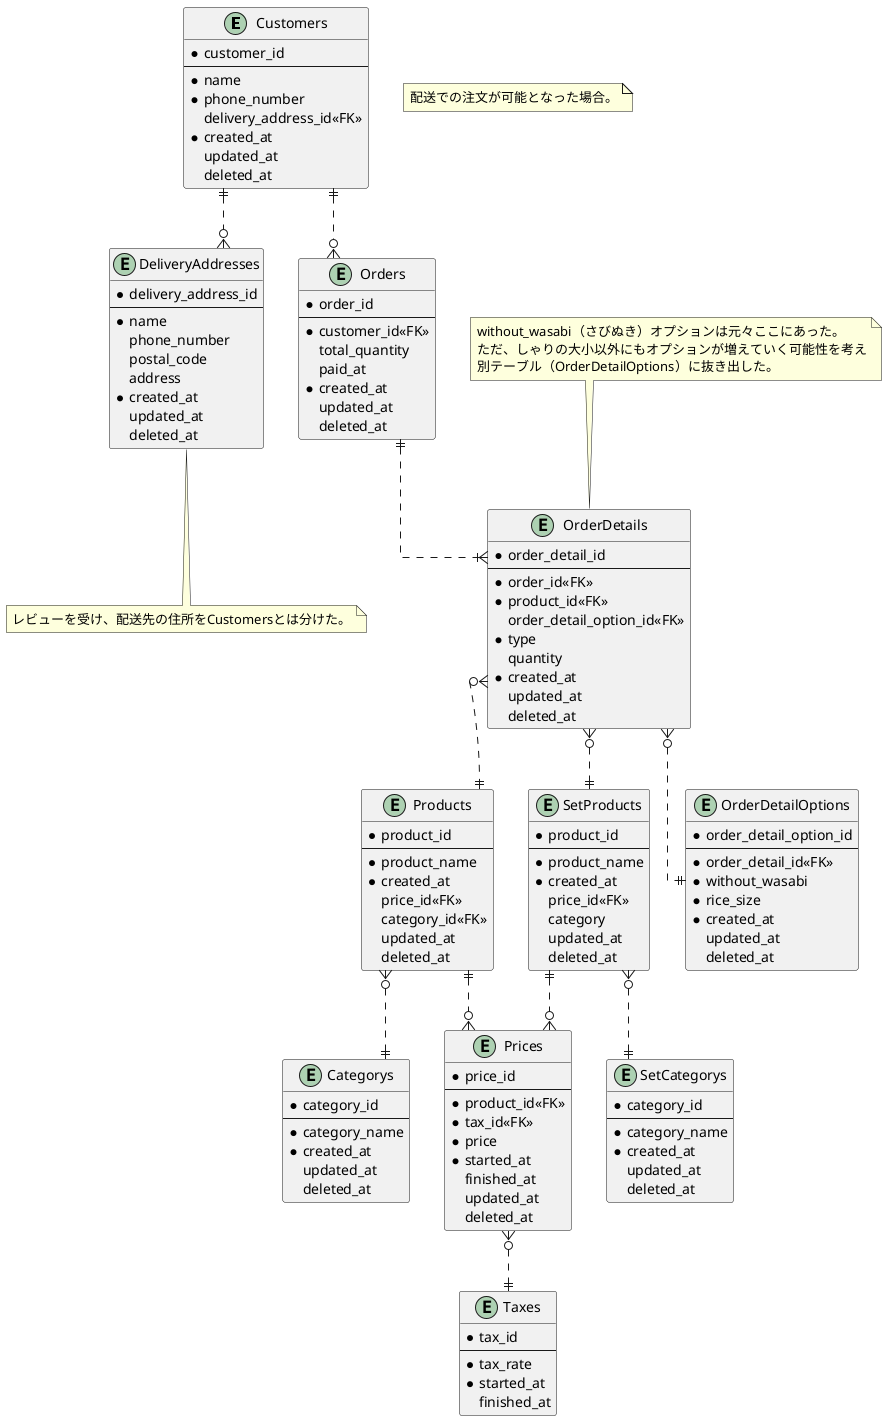 @startuml sushi_ordering_schema_03

skinparam {
  ' カーディナリティ斜め対策
   linetype ortho
}

' 顧客マスタ
entity "Customers" as Customers {
  * customer_id
  --
  * name
  * phone_number
    delivery_address_id<<FK>>
  * created_at
    updated_at
    deleted_at
}

' 顧客マスタ
entity "DeliveryAddresses" as DeliveryAddresses {
  * delivery_address_id
  --
  * name
    phone_number
    postal_code
    address
  * created_at
    updated_at
    deleted_at
}

note bottom of DeliveryAddresses
  レビューを受け、配送先の住所をCustomersとは分けた。
end note

' 単品商品マスタ
entity "Products" as Products {
  * product_id
  --
  * product_name
  * created_at
    price_id<<FK>>
    category_id<<FK>>
    updated_at
    deleted_at
}

' 商品カテゴリマスタ
entity "Categorys" as Categorys {
  * category_id
  --
  * category_name
  * created_at
    updated_at
    deleted_at
}

' セット商品マスタ
entity "SetProducts" as SetProducts {
  * product_id
  --
  * product_name
  * created_at
    price_id<<FK>>
    category
    updated_at
    deleted_at
}

' セット商品カテゴリマスタ
entity "SetCategorys" as SetCategorys {
  * category_id
  --
  * category_name
  * created_at
    updated_at
    deleted_at
}

' 商品金額テーブル
entity "Prices" as Prices {
  * price_id
  --
  * product_id<<FK>>
  * tax_id<<FK>>
  * price
  * started_at
    finished_at
    updated_at
    deleted_at
}

' 消費税マスタ
entity "Taxes" as Taxes {
  * tax_id
  --
  * tax_rate
  * started_at
    finished_at
}

' 注文テーブル
entity "Orders" as Orders {
  * order_id
  --
  * customer_id<<FK>>
    total_quantity
    paid_at
  * created_at
    updated_at
    deleted_at
}

entity "OrderDetails" as OrderDetails {
  * order_detail_id
  --
  * order_id<<FK>>
  * product_id<<FK>>
    order_detail_option_id<<FK>>
  * type
    quantity
  * created_at
    updated_at
    deleted_at
}

note top of OrderDetails
  without_wasabi（さびぬき）オプションは元々ここにあった。
  ただ、しゃりの大小以外にもオプションが増えていく可能性を考え
  別テーブル（OrderDetailOptions）に抜き出した。
end note

entity "OrderDetailOptions" as OrderDetailOptions {
  * order_detail_option_id
  --
  * order_detail_id<<FK>>
  * without_wasabi
  * rice_size
  * created_at
    updated_at
    deleted_at
}

Customers ||..o{ DeliveryAddresses
Customers ||..o{ Orders
Orders ||..|{ OrderDetails
OrderDetails }o..|| OrderDetailOptions
OrderDetails }o..|| Products
OrderDetails }o..|| SetProducts
Products ||..o{ Prices
SetProducts ||..o{ Prices
Products }o..|| Categorys
SetProducts }o..|| SetCategorys
Prices }o..|| Taxes

note as note1
  配送での注文が可能となった場合。
end note

@enduml